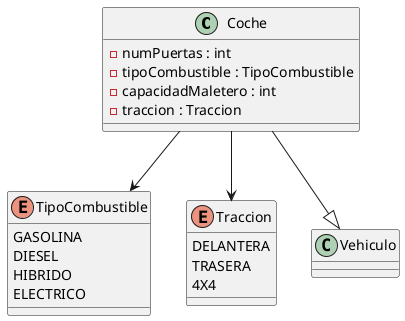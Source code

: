@startuml Coche
class Coche{
-numPuertas : int
-tipoCombustible : TipoCombustible
-capacidadMaletero : int
-traccion : Traccion
}

enum TipoCombustible{
    GASOLINA
    DIESEL
    HIBRIDO
    ELECTRICO
}
enum Traccion{
    DELANTERA
    TRASERA
    4X4
}

Coche --|> Vehiculo
Coche --> TipoCombustible
Coche --> Traccion

@enduml